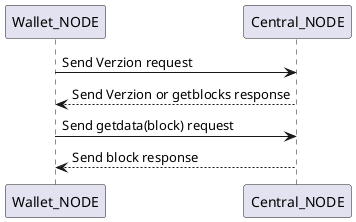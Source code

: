 @startuml
participant Wallet_NODE
participant Central_NODE


Wallet_NODE->Central_NODE:Send Verzion request
Central_NODE-->Wallet_NODE:Send Verzion or getblocks response
Wallet_NODE->Central_NODE:Send getdata(block) request
Central_NODE-->Wallet_NODE:Send block response
@enduml